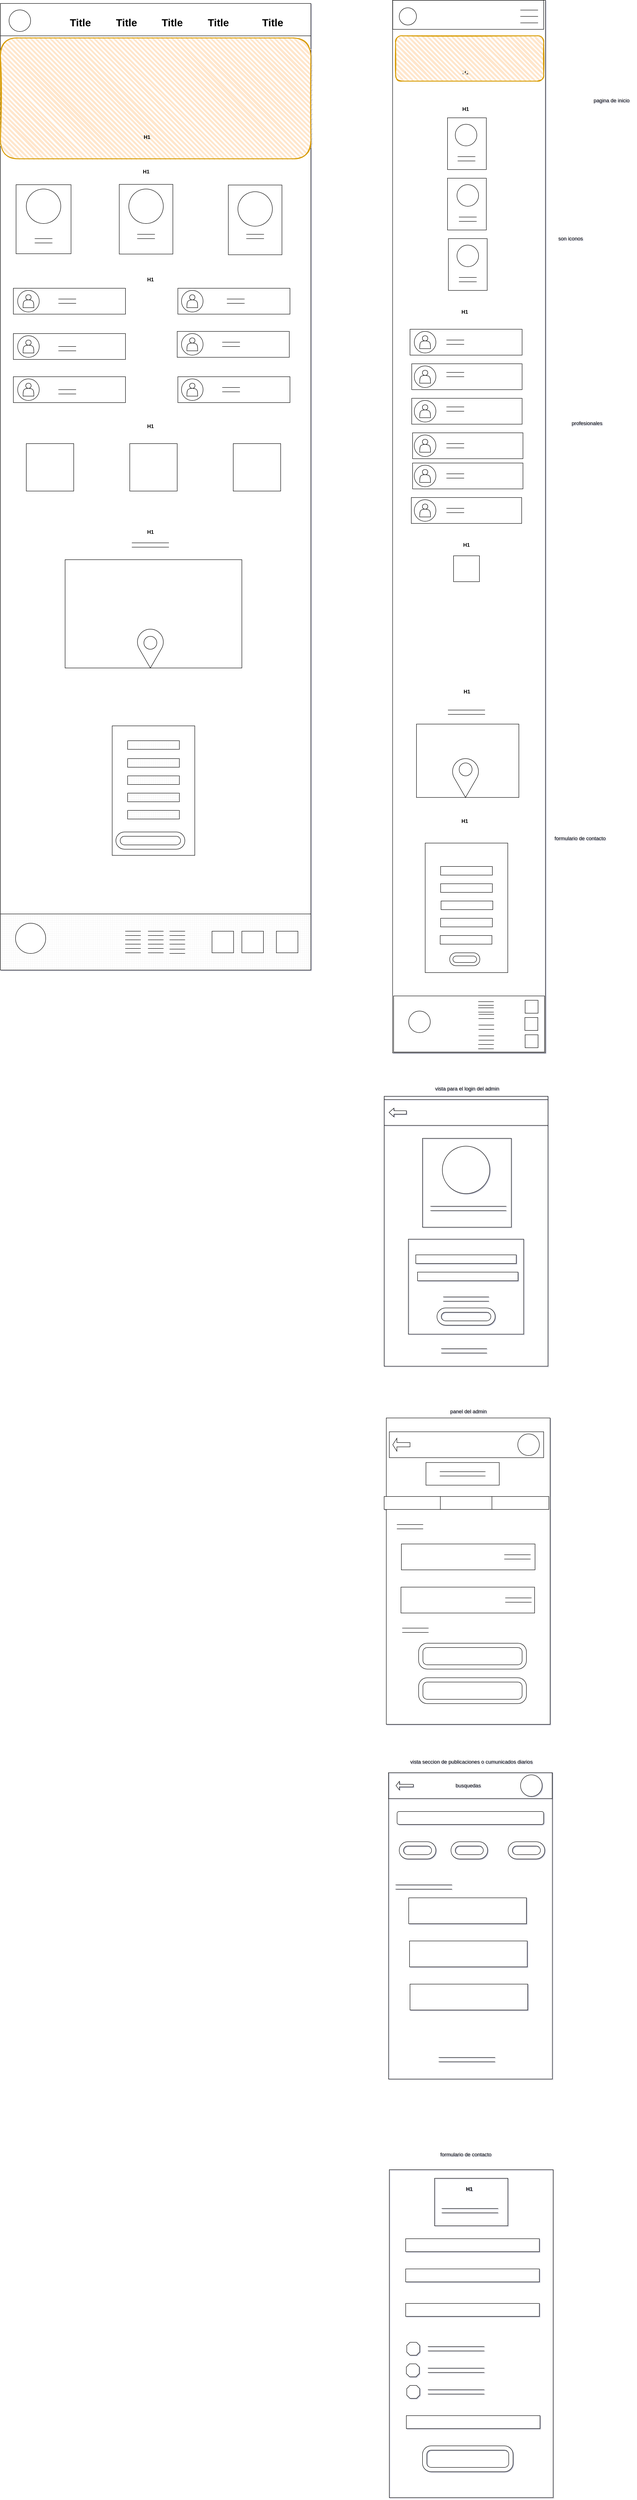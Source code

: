 <mxfile version="27.1.5">
  <diagram name="Página-1" id="wQ1yioGg6K0sT37fEku2">
    <mxGraphModel dx="1938" dy="1676" grid="1" gridSize="10" guides="1" tooltips="1" connect="1" arrows="1" fold="1" page="1" pageScale="1" pageWidth="827" pageHeight="1169" background="#FFFFFF" math="0" shadow="1">
      <root>
        <mxCell id="0" />
        <mxCell id="1" parent="0" />
        <mxCell id="k6RNii8f1NBobVwHWlQs-1" value="" style="rounded=0;whiteSpace=wrap;html=1;rotation=90;" parent="1" vertex="1">
          <mxGeometry x="-802.77" y="914.95" width="2439.29" height="354.46" as="geometry" />
        </mxCell>
        <mxCell id="k6RNii8f1NBobVwHWlQs-2" value="" style="ellipse;whiteSpace=wrap;html=1;aspect=fixed;" parent="1" vertex="1">
          <mxGeometry x="255" y="-110" width="40" height="40" as="geometry" />
        </mxCell>
        <mxCell id="k6RNii8f1NBobVwHWlQs-4" value="" style="shape=partialRectangle;whiteSpace=wrap;html=1;top=0;bottom=0;fillColor=none;rotation=90;" parent="1" vertex="1">
          <mxGeometry x="549.11" y="-117.33" width="14.66" height="40" as="geometry" />
        </mxCell>
        <mxCell id="k6RNii8f1NBobVwHWlQs-6" value="" style="shape=partialRectangle;whiteSpace=wrap;html=1;right=0;top=0;bottom=0;fillColor=none;routingCenterX=-0.5;rotation=90;" parent="1" vertex="1">
          <mxGeometry x="531.5" y="-70" width="50" height="40" as="geometry" />
        </mxCell>
        <mxCell id="k6RNii8f1NBobVwHWlQs-8" value="&lt;b&gt;H1&lt;/b&gt;" style="text;html=1;align=center;verticalAlign=middle;whiteSpace=wrap;rounded=0;" parent="1" vertex="1">
          <mxGeometry x="379" y="25" width="60" height="30" as="geometry" />
        </mxCell>
        <mxCell id="k6RNii8f1NBobVwHWlQs-9" value="&lt;b&gt;H1&lt;/b&gt;" style="text;html=1;align=center;verticalAlign=middle;whiteSpace=wrap;rounded=0;" parent="1" vertex="1">
          <mxGeometry x="379" y="110" width="60" height="30" as="geometry" />
        </mxCell>
        <mxCell id="k6RNii8f1NBobVwHWlQs-10" value="" style="ellipse;whiteSpace=wrap;html=1;aspect=fixed;" parent="1" vertex="1">
          <mxGeometry x="389" y="440" width="50" height="50" as="geometry" />
        </mxCell>
        <mxCell id="k6RNii8f1NBobVwHWlQs-14" value="" style="ellipse;whiteSpace=wrap;html=1;aspect=fixed;" parent="1" vertex="1">
          <mxGeometry x="389" y="300" width="50" height="50" as="geometry" />
        </mxCell>
        <mxCell id="k6RNii8f1NBobVwHWlQs-15" value="" style="ellipse;whiteSpace=wrap;html=1;aspect=fixed;" parent="1" vertex="1">
          <mxGeometry x="385.01" y="160" width="50" height="50" as="geometry" />
        </mxCell>
        <mxCell id="k6RNii8f1NBobVwHWlQs-16" value="&lt;b&gt;H1&lt;/b&gt;" style="text;html=1;align=center;verticalAlign=middle;whiteSpace=wrap;rounded=0;" parent="1" vertex="1">
          <mxGeometry x="377" y="580" width="60" height="30" as="geometry" />
        </mxCell>
        <mxCell id="k6RNii8f1NBobVwHWlQs-18" value="" style="ellipse;whiteSpace=wrap;html=1;aspect=fixed;" parent="1" vertex="1">
          <mxGeometry x="290" y="640" width="50" height="50" as="geometry" />
        </mxCell>
        <mxCell id="k6RNii8f1NBobVwHWlQs-19" value="" style="ellipse;whiteSpace=wrap;html=1;aspect=fixed;" parent="1" vertex="1">
          <mxGeometry x="290" y="720" width="50" height="50" as="geometry" />
        </mxCell>
        <mxCell id="k6RNii8f1NBobVwHWlQs-20" value="" style="ellipse;whiteSpace=wrap;html=1;aspect=fixed;" parent="1" vertex="1">
          <mxGeometry x="290" y="800" width="50" height="50" as="geometry" />
        </mxCell>
        <mxCell id="k6RNii8f1NBobVwHWlQs-21" value="" style="ellipse;whiteSpace=wrap;html=1;aspect=fixed;" parent="1" vertex="1">
          <mxGeometry x="290" y="880" width="50" height="50" as="geometry" />
        </mxCell>
        <mxCell id="k6RNii8f1NBobVwHWlQs-23" value="" style="ellipse;whiteSpace=wrap;html=1;aspect=fixed;" parent="1" vertex="1">
          <mxGeometry x="290" y="950" width="50" height="50" as="geometry" />
        </mxCell>
        <mxCell id="k6RNii8f1NBobVwHWlQs-24" value="" style="ellipse;whiteSpace=wrap;html=1;aspect=fixed;" parent="1" vertex="1">
          <mxGeometry x="290" y="1030" width="50" height="50" as="geometry" />
        </mxCell>
        <mxCell id="k6RNii8f1NBobVwHWlQs-26" value="" style="shape=actor;whiteSpace=wrap;html=1;" parent="1" vertex="1">
          <mxGeometry x="302.5" y="650" width="25" height="30" as="geometry" />
        </mxCell>
        <mxCell id="k6RNii8f1NBobVwHWlQs-27" value="" style="shape=actor;whiteSpace=wrap;html=1;" parent="1" vertex="1">
          <mxGeometry x="302.5" y="810" width="25" height="30" as="geometry" />
        </mxCell>
        <mxCell id="k6RNii8f1NBobVwHWlQs-28" value="" style="shape=actor;whiteSpace=wrap;html=1;" parent="1" vertex="1">
          <mxGeometry x="302.5" y="730" width="25" height="30" as="geometry" />
        </mxCell>
        <mxCell id="k6RNii8f1NBobVwHWlQs-29" value="" style="shape=actor;whiteSpace=wrap;html=1;" parent="1" vertex="1">
          <mxGeometry x="302.5" y="890" width="25" height="30" as="geometry" />
        </mxCell>
        <mxCell id="k6RNii8f1NBobVwHWlQs-30" value="" style="shape=actor;whiteSpace=wrap;html=1;" parent="1" vertex="1">
          <mxGeometry x="302.5" y="960" width="25" height="30" as="geometry" />
        </mxCell>
        <mxCell id="k6RNii8f1NBobVwHWlQs-31" value="" style="shape=actor;whiteSpace=wrap;html=1;" parent="1" vertex="1">
          <mxGeometry x="302.5" y="1040" width="25" height="30" as="geometry" />
        </mxCell>
        <mxCell id="k6RNii8f1NBobVwHWlQs-33" value="" style="shape=partialRectangle;whiteSpace=wrap;html=1;top=0;bottom=0;fillColor=none;rotation=90;" parent="1" vertex="1">
          <mxGeometry x="380" y="645" width="10" height="40" as="geometry" />
        </mxCell>
        <mxCell id="k6RNii8f1NBobVwHWlQs-34" value="" style="shape=partialRectangle;whiteSpace=wrap;html=1;top=0;bottom=0;fillColor=none;rotation=90;" parent="1" vertex="1">
          <mxGeometry x="380" y="720" width="10" height="40" as="geometry" />
        </mxCell>
        <mxCell id="k6RNii8f1NBobVwHWlQs-35" value="" style="shape=partialRectangle;whiteSpace=wrap;html=1;top=0;bottom=0;fillColor=none;rotation=90;" parent="1" vertex="1">
          <mxGeometry x="380" y="800" width="10" height="40" as="geometry" />
        </mxCell>
        <mxCell id="k6RNii8f1NBobVwHWlQs-36" value="" style="shape=partialRectangle;whiteSpace=wrap;html=1;top=0;bottom=0;fillColor=none;rotation=90;" parent="1" vertex="1">
          <mxGeometry x="380" y="885" width="10" height="40" as="geometry" />
        </mxCell>
        <mxCell id="k6RNii8f1NBobVwHWlQs-37" value="" style="shape=partialRectangle;whiteSpace=wrap;html=1;top=0;bottom=0;fillColor=none;rotation=90;" parent="1" vertex="1">
          <mxGeometry x="380" y="955" width="10" height="40" as="geometry" />
        </mxCell>
        <mxCell id="k6RNii8f1NBobVwHWlQs-40" value="" style="verticalLabelPosition=bottom;verticalAlign=top;html=1;shape=mxgraph.basic.rect;fillColor2=none;strokeWidth=1;size=20;indent=5;fillColor=none;" parent="1" vertex="1">
          <mxGeometry x="280" y="635" width="260" height="60" as="geometry" />
        </mxCell>
        <mxCell id="k6RNii8f1NBobVwHWlQs-41" value="" style="verticalLabelPosition=bottom;verticalAlign=top;html=1;shape=mxgraph.basic.rect;fillColor2=none;strokeWidth=1;size=20;indent=5;fillColor=none;" parent="1" vertex="1">
          <mxGeometry x="284" y="715" width="256" height="60" as="geometry" />
        </mxCell>
        <mxCell id="k6RNii8f1NBobVwHWlQs-42" value="" style="verticalLabelPosition=bottom;verticalAlign=top;html=1;shape=mxgraph.basic.rect;fillColor2=none;strokeWidth=1;size=20;indent=5;fillColor=none;" parent="1" vertex="1">
          <mxGeometry x="284" y="795" width="256" height="60" as="geometry" />
        </mxCell>
        <mxCell id="k6RNii8f1NBobVwHWlQs-43" value="" style="verticalLabelPosition=bottom;verticalAlign=top;html=1;shape=mxgraph.basic.rect;fillColor2=none;strokeWidth=1;size=20;indent=5;fillColor=none;" parent="1" vertex="1">
          <mxGeometry x="286" y="875" width="256" height="60" as="geometry" />
        </mxCell>
        <mxCell id="k6RNii8f1NBobVwHWlQs-44" value="" style="verticalLabelPosition=bottom;verticalAlign=top;html=1;shape=mxgraph.basic.rect;fillColor2=none;strokeWidth=1;size=20;indent=5;fillColor=none;" parent="1" vertex="1">
          <mxGeometry x="286" y="945" width="256" height="60" as="geometry" />
        </mxCell>
        <mxCell id="k6RNii8f1NBobVwHWlQs-45" value="" style="verticalLabelPosition=bottom;verticalAlign=top;html=1;shape=mxgraph.basic.rect;fillColor2=none;strokeWidth=1;size=20;indent=5;fillColor=none;" parent="1" vertex="1">
          <mxGeometry x="283" y="1025" width="256" height="60" as="geometry" />
        </mxCell>
        <mxCell id="k6RNii8f1NBobVwHWlQs-48" value="" style="shape=partialRectangle;whiteSpace=wrap;html=1;top=0;bottom=0;fillColor=none;rotation=90;" parent="1" vertex="1">
          <mxGeometry x="380" y="1035" width="10" height="40" as="geometry" />
        </mxCell>
        <mxCell id="k6RNii8f1NBobVwHWlQs-51" value="" style="rounded=0;whiteSpace=wrap;html=1;" parent="1" vertex="1">
          <mxGeometry x="381" y="1160" width="60" height="60" as="geometry" />
        </mxCell>
        <mxCell id="k6RNii8f1NBobVwHWlQs-52" value="&lt;b&gt;H1&lt;/b&gt;" style="text;html=1;align=center;verticalAlign=middle;whiteSpace=wrap;rounded=0;" parent="1" vertex="1">
          <mxGeometry x="381" y="1120" width="60" height="30" as="geometry" />
        </mxCell>
        <mxCell id="k6RNii8f1NBobVwHWlQs-53" value="&lt;b&gt;H1&lt;/b&gt;" style="text;html=1;align=center;verticalAlign=middle;whiteSpace=wrap;rounded=0;" parent="1" vertex="1">
          <mxGeometry x="382" y="1460" width="60" height="30" as="geometry" />
        </mxCell>
        <mxCell id="k6RNii8f1NBobVwHWlQs-54" value="" style="rounded=0;whiteSpace=wrap;html=1;" parent="1" vertex="1">
          <mxGeometry x="295" y="1550" width="237.5" height="170" as="geometry" />
        </mxCell>
        <mxCell id="k6RNii8f1NBobVwHWlQs-55" value="" style="shape=partialRectangle;whiteSpace=wrap;html=1;top=0;bottom=0;fillColor=none;rotation=90;" parent="1" vertex="1">
          <mxGeometry x="406" y="1480" width="10" height="85" as="geometry" />
        </mxCell>
        <mxCell id="k6RNii8f1NBobVwHWlQs-56" value="" style="verticalLabelPosition=bottom;verticalAlign=top;html=1;shape=mxgraph.basic.drop;rotation=-180;" parent="1" vertex="1">
          <mxGeometry x="378.75" y="1630" width="60" height="90" as="geometry" />
        </mxCell>
        <mxCell id="k6RNii8f1NBobVwHWlQs-58" value="" style="ellipse;whiteSpace=wrap;html=1;aspect=fixed;fillColor=none;" parent="1" vertex="1">
          <mxGeometry x="394" y="1640" width="30" height="30" as="geometry" />
        </mxCell>
        <mxCell id="k6RNii8f1NBobVwHWlQs-59" value="" style="shape=partialRectangle;whiteSpace=wrap;html=1;top=0;bottom=0;fillColor=none;rotation=90;" parent="1" vertex="1">
          <mxGeometry x="406" y="220" width="10" height="40" as="geometry" />
        </mxCell>
        <mxCell id="k6RNii8f1NBobVwHWlQs-60" value="" style="shape=partialRectangle;whiteSpace=wrap;html=1;top=0;bottom=0;fillColor=none;rotation=90;" parent="1" vertex="1">
          <mxGeometry x="409" y="360" width="10" height="40" as="geometry" />
        </mxCell>
        <mxCell id="k6RNii8f1NBobVwHWlQs-61" value="" style="shape=partialRectangle;whiteSpace=wrap;html=1;top=0;bottom=0;fillColor=none;rotation=90;" parent="1" vertex="1">
          <mxGeometry x="409" y="500" width="10" height="40" as="geometry" />
        </mxCell>
        <mxCell id="k6RNii8f1NBobVwHWlQs-63" value="" style="verticalLabelPosition=bottom;verticalAlign=top;html=1;shape=mxgraph.basic.rect;fillColor2=none;strokeWidth=1;size=20;indent=5;fillColor=none;rotation=90;" parent="1" vertex="1">
          <mxGeometry x="352" y="160" width="120" height="90" as="geometry" />
        </mxCell>
        <mxCell id="k6RNii8f1NBobVwHWlQs-64" value="" style="verticalLabelPosition=bottom;verticalAlign=top;html=1;shape=mxgraph.basic.rect;fillColor2=none;strokeWidth=1;size=20;indent=5;fillColor=none;rotation=90;" parent="1" vertex="1">
          <mxGeometry x="352" y="300" width="120" height="90" as="geometry" />
        </mxCell>
        <mxCell id="k6RNii8f1NBobVwHWlQs-65" value="" style="verticalLabelPosition=bottom;verticalAlign=top;html=1;shape=mxgraph.basic.rect;fillColor2=none;strokeWidth=1;size=20;indent=5;fillColor=none;rotation=90;" parent="1" vertex="1">
          <mxGeometry x="354" y="440" width="120" height="90" as="geometry" />
        </mxCell>
        <mxCell id="k6RNii8f1NBobVwHWlQs-67" value="" style="verticalLabelPosition=bottom;verticalAlign=top;html=1;shape=mxgraph.basic.rect;fillColor2=none;strokeWidth=1;size=20;indent=5;rotation=90;" parent="1" vertex="1">
          <mxGeometry x="260.92" y="1880" width="300.16" height="191.56" as="geometry" />
        </mxCell>
        <mxCell id="k6RNii8f1NBobVwHWlQs-68" value="&lt;b&gt;H1&lt;/b&gt;" style="text;html=1;align=center;verticalAlign=middle;whiteSpace=wrap;rounded=0;" parent="1" vertex="1">
          <mxGeometry x="377" y="1760" width="60" height="30" as="geometry" />
        </mxCell>
        <mxCell id="k6RNii8f1NBobVwHWlQs-69" value="" style="verticalLabelPosition=bottom;verticalAlign=top;html=1;shape=mxgraph.basic.rect;fillColor2=none;strokeWidth=1;size=20;indent=5;fillColor=none;" parent="1" vertex="1">
          <mxGeometry x="351" y="1880" width="120" height="20" as="geometry" />
        </mxCell>
        <mxCell id="k6RNii8f1NBobVwHWlQs-70" value="" style="verticalLabelPosition=bottom;verticalAlign=top;html=1;shape=mxgraph.basic.rect;fillColor2=none;strokeWidth=1;size=20;indent=5;fillColor=none;" parent="1" vertex="1">
          <mxGeometry x="351" y="1920" width="120" height="20" as="geometry" />
        </mxCell>
        <mxCell id="k6RNii8f1NBobVwHWlQs-71" value="" style="verticalLabelPosition=bottom;verticalAlign=top;html=1;shape=mxgraph.basic.rect;fillColor2=none;strokeWidth=1;size=20;indent=5;fillColor=none;" parent="1" vertex="1">
          <mxGeometry x="352" y="1960" width="120" height="20" as="geometry" />
        </mxCell>
        <mxCell id="k6RNii8f1NBobVwHWlQs-72" value="" style="verticalLabelPosition=bottom;verticalAlign=top;html=1;shape=mxgraph.basic.rect;fillColor2=none;strokeWidth=1;size=20;indent=5;fillColor=none;" parent="1" vertex="1">
          <mxGeometry x="351" y="2000" width="120" height="20" as="geometry" />
        </mxCell>
        <mxCell id="k6RNii8f1NBobVwHWlQs-73" value="" style="verticalLabelPosition=bottom;verticalAlign=top;html=1;shape=mxgraph.basic.rect;fillColor2=none;strokeWidth=1;size=20;indent=5;fillColor=none;" parent="1" vertex="1">
          <mxGeometry x="350" y="2040" width="120" height="20" as="geometry" />
        </mxCell>
        <mxCell id="k6RNii8f1NBobVwHWlQs-75" value="" style="verticalLabelPosition=bottom;verticalAlign=top;html=1;shape=mxgraph.basic.rounded_frame;dx=10;whiteSpace=wrap;" parent="1" vertex="1">
          <mxGeometry x="372" y="2080" width="70" height="30" as="geometry" />
        </mxCell>
        <mxCell id="k6RNii8f1NBobVwHWlQs-76" value="" style="verticalLabelPosition=bottom;verticalAlign=top;html=1;shape=mxgraph.basic.rect;fillColor2=none;strokeWidth=1;size=20;indent=5;fillColor=none;" parent="1" vertex="1">
          <mxGeometry x="242" y="2180" width="350" height="130" as="geometry" />
        </mxCell>
        <mxCell id="k6RNii8f1NBobVwHWlQs-77" value="" style="shape=partialRectangle;whiteSpace=wrap;html=1;top=0;bottom=0;fillColor=none;rotation=90;" parent="1" vertex="1">
          <mxGeometry x="452" y="2180" width="8.5" height="35" as="geometry" />
        </mxCell>
        <mxCell id="k6RNii8f1NBobVwHWlQs-78" value="" style="shape=partialRectangle;whiteSpace=wrap;html=1;top=0;bottom=0;fillColor=none;rotation=0;direction=south;" parent="1" vertex="1">
          <mxGeometry x="438.75" y="2207.5" width="35" height="10" as="geometry" />
        </mxCell>
        <mxCell id="k6RNii8f1NBobVwHWlQs-80" value="" style="shape=partialRectangle;whiteSpace=wrap;html=1;top=0;bottom=0;fillColor=none;rotation=90;" parent="1" vertex="1">
          <mxGeometry x="452" y="2210" width="10" height="35" as="geometry" />
        </mxCell>
        <mxCell id="k6RNii8f1NBobVwHWlQs-82" value="" style="shape=partialRectangle;whiteSpace=wrap;html=1;top=0;bottom=0;fillColor=none;rotation=90;" parent="1" vertex="1">
          <mxGeometry x="452" y="2235" width="10" height="35" as="geometry" />
        </mxCell>
        <mxCell id="k6RNii8f1NBobVwHWlQs-84" value="" style="whiteSpace=wrap;html=1;aspect=fixed;fillColor=none;" parent="1" vertex="1">
          <mxGeometry x="547" y="2190" width="30" height="30" as="geometry" />
        </mxCell>
        <mxCell id="k6RNii8f1NBobVwHWlQs-87" value="" style="shape=partialRectangle;whiteSpace=wrap;html=1;top=0;bottom=0;fillColor=none;rotation=90;" parent="1" vertex="1">
          <mxGeometry x="451.25" y="2280" width="10" height="35" as="geometry" />
        </mxCell>
        <mxCell id="k6RNii8f1NBobVwHWlQs-88" value="" style="shape=partialRectangle;whiteSpace=wrap;html=1;top=0;bottom=0;fillColor=none;rotation=90;" parent="1" vertex="1">
          <mxGeometry x="452" y="2260" width="10" height="35" as="geometry" />
        </mxCell>
        <mxCell id="k6RNii8f1NBobVwHWlQs-89" value="" style="whiteSpace=wrap;html=1;aspect=fixed;fillColor=none;" parent="1" vertex="1">
          <mxGeometry x="546.44" y="2230" width="30" height="30" as="geometry" />
        </mxCell>
        <mxCell id="k6RNii8f1NBobVwHWlQs-90" value="" style="whiteSpace=wrap;html=1;aspect=fixed;fillColor=none;" parent="1" vertex="1">
          <mxGeometry x="547" y="2270" width="30" height="30" as="geometry" />
        </mxCell>
        <mxCell id="k6RNii8f1NBobVwHWlQs-91" value="" style="ellipse;whiteSpace=wrap;html=1;aspect=fixed;" parent="1" vertex="1">
          <mxGeometry x="277" y="2215" width="50" height="50" as="geometry" />
        </mxCell>
        <mxCell id="k6RNii8f1NBobVwHWlQs-92" value="pagina de inicio" style="text;html=1;align=center;verticalAlign=middle;resizable=0;points=[];autosize=1;strokeColor=none;fillColor=none;" parent="1" vertex="1">
          <mxGeometry x="692" y="90" width="110" height="30" as="geometry" />
        </mxCell>
        <mxCell id="k6RNii8f1NBobVwHWlQs-93" value="" style="rounded=0;whiteSpace=wrap;html=1;rotation=90;fillColor=none;" parent="1" vertex="1">
          <mxGeometry x="97.2" y="2535.32" width="625.62" height="380" as="geometry" />
        </mxCell>
        <mxCell id="k6RNii8f1NBobVwHWlQs-94" value="" style="ellipse;whiteSpace=wrap;html=1;aspect=fixed;" parent="1" vertex="1">
          <mxGeometry x="355" y="2528.13" width="110" height="110" as="geometry" />
        </mxCell>
        <mxCell id="k6RNii8f1NBobVwHWlQs-95" value="" style="shape=partialRectangle;whiteSpace=wrap;html=1;top=0;bottom=0;fillColor=none;rotation=90;" parent="1" vertex="1">
          <mxGeometry x="410.39" y="2585" width="10" height="175" as="geometry" />
        </mxCell>
        <mxCell id="k6RNii8f1NBobVwHWlQs-96" value="" style="rounded=0;whiteSpace=wrap;html=1;fillColor=none;rotation=90;" parent="1" vertex="1">
          <mxGeometry x="299.88" y="2720" width="220.12" height="267.5" as="geometry" />
        </mxCell>
        <mxCell id="k6RNii8f1NBobVwHWlQs-97" value="" style="rounded=0;whiteSpace=wrap;html=1;" parent="1" vertex="1">
          <mxGeometry x="293.44" y="2780" width="233" height="20" as="geometry" />
        </mxCell>
        <mxCell id="k6RNii8f1NBobVwHWlQs-98" value="" style="rounded=0;whiteSpace=wrap;html=1;" parent="1" vertex="1">
          <mxGeometry x="297.5" y="2820" width="233" height="20" as="geometry" />
        </mxCell>
        <mxCell id="k6RNii8f1NBobVwHWlQs-100" value="" style="whiteSpace=wrap;html=1;aspect=fixed;fillColor=none;" parent="1" vertex="1">
          <mxGeometry x="309" y="2510" width="206" height="206" as="geometry" />
        </mxCell>
        <mxCell id="k6RNii8f1NBobVwHWlQs-101" value="" style="shape=singleArrow;direction=west;whiteSpace=wrap;html=1;arrowWidth=0.4;arrowSize=0.28;" parent="1" vertex="1">
          <mxGeometry x="231.5" y="2440" width="40" height="20" as="geometry" />
        </mxCell>
        <mxCell id="k6RNii8f1NBobVwHWlQs-102" value="" style="verticalLabelPosition=bottom;verticalAlign=top;html=1;shape=mxgraph.basic.rounded_frame;dx=10;whiteSpace=wrap;" parent="1" vertex="1">
          <mxGeometry x="342.5" y="2903" width="135" height="40" as="geometry" />
        </mxCell>
        <mxCell id="k6RNii8f1NBobVwHWlQs-103" value="" style="shape=partialRectangle;whiteSpace=wrap;html=1;top=0;bottom=0;fillColor=none;rotation=90;" parent="1" vertex="1">
          <mxGeometry x="405" y="2830" width="10" height="105" as="geometry" />
        </mxCell>
        <mxCell id="k6RNii8f1NBobVwHWlQs-104" value="vista para el login del admin" style="text;html=1;align=center;verticalAlign=middle;resizable=0;points=[];autosize=1;strokeColor=none;fillColor=none;" parent="1" vertex="1">
          <mxGeometry x="327" y="2380" width="170" height="30" as="geometry" />
        </mxCell>
        <mxCell id="k6RNii8f1NBobVwHWlQs-105" value="" style="verticalLabelPosition=bottom;verticalAlign=top;html=1;shape=mxgraph.basic.rect;fillColor2=none;strokeWidth=1;size=20;indent=5;fillColor=none;" parent="1" vertex="1">
          <mxGeometry x="220" y="2420" width="380" height="60" as="geometry" />
        </mxCell>
        <mxCell id="k6RNii8f1NBobVwHWlQs-106" value="" style="shape=partialRectangle;whiteSpace=wrap;html=1;top=0;bottom=0;fillColor=none;rotation=90;" parent="1" vertex="1">
          <mxGeometry x="400.39" y="2950" width="10" height="105" as="geometry" />
        </mxCell>
        <mxCell id="k6RNii8f1NBobVwHWlQs-107" value="" style="rounded=0;whiteSpace=wrap;html=1;" parent="1" vertex="1">
          <mxGeometry x="225" y="3158" width="380" height="710" as="geometry" />
        </mxCell>
        <mxCell id="k6RNii8f1NBobVwHWlQs-108" value="panel del admin" style="text;html=1;align=center;verticalAlign=middle;resizable=0;points=[];autosize=1;strokeColor=none;fillColor=none;" parent="1" vertex="1">
          <mxGeometry x="360" y="3128" width="110" height="30" as="geometry" />
        </mxCell>
        <mxCell id="k6RNii8f1NBobVwHWlQs-109" value="" style="rounded=0;whiteSpace=wrap;html=1;fillColor=none;" parent="1" vertex="1">
          <mxGeometry x="232" y="3190" width="358" height="60" as="geometry" />
        </mxCell>
        <mxCell id="k6RNii8f1NBobVwHWlQs-110" value="" style="ellipse;whiteSpace=wrap;html=1;aspect=fixed;" parent="1" vertex="1">
          <mxGeometry x="530" y="3195" width="50" height="50" as="geometry" />
        </mxCell>
        <mxCell id="k6RNii8f1NBobVwHWlQs-111" value="" style="shape=singleArrow;direction=west;whiteSpace=wrap;html=1;arrowWidth=0.333;arrowSize=0.24;" parent="1" vertex="1">
          <mxGeometry x="240" y="3205" width="40" height="30" as="geometry" />
        </mxCell>
        <mxCell id="k6RNii8f1NBobVwHWlQs-112" value="" style="shape=partialRectangle;whiteSpace=wrap;html=1;top=0;bottom=0;fillColor=none;rotation=90;" parent="1" vertex="1">
          <mxGeometry x="397" y="3235" width="10" height="105" as="geometry" />
        </mxCell>
        <mxCell id="k6RNii8f1NBobVwHWlQs-113" value="" style="rounded=0;whiteSpace=wrap;html=1;fillColor=none;" parent="1" vertex="1">
          <mxGeometry x="317" y="3261.25" width="170" height="52.5" as="geometry" />
        </mxCell>
        <mxCell id="k6RNii8f1NBobVwHWlQs-116" value="" style="rounded=0;whiteSpace=wrap;html=1;" parent="1" vertex="1">
          <mxGeometry x="220" y="3340" width="142" height="30" as="geometry" />
        </mxCell>
        <mxCell id="k6RNii8f1NBobVwHWlQs-117" value="" style="rounded=0;whiteSpace=wrap;html=1;" parent="1" vertex="1">
          <mxGeometry x="350.39" y="3340" width="130" height="30" as="geometry" />
        </mxCell>
        <mxCell id="k6RNii8f1NBobVwHWlQs-118" value="" style="rounded=0;whiteSpace=wrap;html=1;" parent="1" vertex="1">
          <mxGeometry x="470" y="3340" width="132" height="30" as="geometry" />
        </mxCell>
        <mxCell id="k6RNii8f1NBobVwHWlQs-119" value="" style="shape=partialRectangle;whiteSpace=wrap;html=1;top=0;bottom=0;fillColor=none;rotation=90;" parent="1" vertex="1">
          <mxGeometry x="275" y="3380" width="10" height="60" as="geometry" />
        </mxCell>
        <mxCell id="k6RNii8f1NBobVwHWlQs-120" value="" style="verticalLabelPosition=bottom;verticalAlign=top;html=1;shape=mxgraph.basic.rect;fillColor2=none;strokeWidth=1;size=20;indent=5;fillColor=none;" parent="1" vertex="1">
          <mxGeometry x="260" y="3450" width="310" height="60" as="geometry" />
        </mxCell>
        <mxCell id="k6RNii8f1NBobVwHWlQs-121" value="" style="shape=partialRectangle;whiteSpace=wrap;html=1;top=0;bottom=0;fillColor=none;rotation=90;" parent="1" vertex="1">
          <mxGeometry x="524.14" y="3450" width="10" height="60" as="geometry" />
        </mxCell>
        <mxCell id="k6RNii8f1NBobVwHWlQs-122" value="" style="verticalLabelPosition=bottom;verticalAlign=top;html=1;shape=mxgraph.basic.rect;fillColor2=none;strokeWidth=1;size=20;indent=5;fillColor=none;" parent="1" vertex="1">
          <mxGeometry x="259" y="3550" width="310" height="60" as="geometry" />
        </mxCell>
        <mxCell id="k6RNii8f1NBobVwHWlQs-123" value="" style="shape=partialRectangle;whiteSpace=wrap;html=1;top=0;bottom=0;fillColor=none;rotation=90;" parent="1" vertex="1">
          <mxGeometry x="526.44" y="3550" width="10" height="60" as="geometry" />
        </mxCell>
        <mxCell id="k6RNii8f1NBobVwHWlQs-124" value="" style="shape=partialRectangle;whiteSpace=wrap;html=1;top=0;bottom=0;fillColor=none;rotation=90;" parent="1" vertex="1">
          <mxGeometry x="287.5" y="3620" width="10" height="60" as="geometry" />
        </mxCell>
        <mxCell id="k6RNii8f1NBobVwHWlQs-125" value="" style="verticalLabelPosition=bottom;verticalAlign=top;html=1;shape=mxgraph.basic.rounded_frame;dx=10;whiteSpace=wrap;" parent="1" vertex="1">
          <mxGeometry x="300" y="3760" width="250" height="60" as="geometry" />
        </mxCell>
        <mxCell id="k6RNii8f1NBobVwHWlQs-127" value="" style="verticalLabelPosition=bottom;verticalAlign=top;html=1;shape=mxgraph.basic.rounded_frame;dx=10;whiteSpace=wrap;" parent="1" vertex="1">
          <mxGeometry x="300" y="3680" width="250" height="60" as="geometry" />
        </mxCell>
        <mxCell id="k6RNii8f1NBobVwHWlQs-128" value="" style="rounded=0;whiteSpace=wrap;html=1;fillColor=none;" parent="1" vertex="1">
          <mxGeometry x="230.2" y="3980" width="380" height="710" as="geometry" />
        </mxCell>
        <mxCell id="k6RNii8f1NBobVwHWlQs-130" value="formulario de contacto" style="text;html=1;align=center;verticalAlign=middle;resizable=0;points=[];autosize=1;strokeColor=none;fillColor=none;" parent="1" vertex="1">
          <mxGeometry x="604" y="1800" width="140" height="30" as="geometry" />
        </mxCell>
        <mxCell id="k6RNii8f1NBobVwHWlQs-132" value="" style="rounded=0;whiteSpace=wrap;html=1;fillColor=none;" parent="1" vertex="1">
          <mxGeometry x="230.2" y="3980" width="379.61" height="60" as="geometry" />
        </mxCell>
        <mxCell id="k6RNii8f1NBobVwHWlQs-133" value="" style="ellipse;whiteSpace=wrap;html=1;aspect=fixed;" parent="1" vertex="1">
          <mxGeometry x="536.44" y="3985" width="50" height="50" as="geometry" />
        </mxCell>
        <mxCell id="k6RNii8f1NBobVwHWlQs-134" value="busquedas" style="text;html=1;align=center;verticalAlign=middle;whiteSpace=wrap;rounded=0;" parent="1" vertex="1">
          <mxGeometry x="385.39" y="3995" width="60" height="30" as="geometry" />
        </mxCell>
        <mxCell id="k6RNii8f1NBobVwHWlQs-135" value="" style="shape=singleArrow;direction=west;whiteSpace=wrap;html=1;" parent="1" vertex="1">
          <mxGeometry x="247.5" y="4000" width="40" height="20" as="geometry" />
        </mxCell>
        <mxCell id="k6RNii8f1NBobVwHWlQs-136" value="" style="rounded=1;whiteSpace=wrap;html=1;" parent="1" vertex="1">
          <mxGeometry x="250" y="4070" width="340" height="30" as="geometry" />
        </mxCell>
        <mxCell id="k6RNii8f1NBobVwHWlQs-139" value="" style="verticalLabelPosition=bottom;verticalAlign=top;html=1;shape=mxgraph.basic.rounded_frame;dx=10;whiteSpace=wrap;" parent="1" vertex="1">
          <mxGeometry x="255" y="4140" width="85" height="40" as="geometry" />
        </mxCell>
        <mxCell id="k6RNii8f1NBobVwHWlQs-140" value="" style="verticalLabelPosition=bottom;verticalAlign=top;html=1;shape=mxgraph.basic.rounded_frame;dx=10;whiteSpace=wrap;" parent="1" vertex="1">
          <mxGeometry x="507.5" y="4140" width="85" height="40" as="geometry" />
        </mxCell>
        <mxCell id="k6RNii8f1NBobVwHWlQs-141" value="" style="verticalLabelPosition=bottom;verticalAlign=top;html=1;shape=mxgraph.basic.rounded_frame;dx=10;whiteSpace=wrap;" parent="1" vertex="1">
          <mxGeometry x="375" y="4140" width="85" height="40" as="geometry" />
        </mxCell>
        <mxCell id="k6RNii8f1NBobVwHWlQs-142" value="" style="shape=partialRectangle;whiteSpace=wrap;html=1;top=0;bottom=0;fillColor=none;rotation=90;" parent="1" vertex="1">
          <mxGeometry x="307" y="4180" width="10" height="130" as="geometry" />
        </mxCell>
        <mxCell id="k6RNii8f1NBobVwHWlQs-143" value="" style="verticalLabelPosition=bottom;verticalAlign=top;html=1;shape=mxgraph.basic.rect;fillColor2=none;strokeWidth=1;size=20;indent=5;" parent="1" vertex="1">
          <mxGeometry x="277" y="4270" width="273" height="60" as="geometry" />
        </mxCell>
        <mxCell id="k6RNii8f1NBobVwHWlQs-144" value="" style="verticalLabelPosition=bottom;verticalAlign=top;html=1;shape=mxgraph.basic.rect;fillColor2=none;strokeWidth=1;size=20;indent=5;" parent="1" vertex="1">
          <mxGeometry x="278.89" y="4370" width="273" height="60" as="geometry" />
        </mxCell>
        <mxCell id="k6RNii8f1NBobVwHWlQs-145" value="" style="verticalLabelPosition=bottom;verticalAlign=top;html=1;shape=mxgraph.basic.rect;fillColor2=none;strokeWidth=1;size=20;indent=5;" parent="1" vertex="1">
          <mxGeometry x="280" y="4470" width="273" height="60" as="geometry" />
        </mxCell>
        <mxCell id="k6RNii8f1NBobVwHWlQs-146" value="" style="shape=partialRectangle;whiteSpace=wrap;html=1;top=0;bottom=0;fillColor=none;rotation=90;" parent="1" vertex="1">
          <mxGeometry x="407" y="4580" width="10" height="130" as="geometry" />
        </mxCell>
        <mxCell id="k6RNii8f1NBobVwHWlQs-147" value="vista seccion de publicaciones o cumunicados diarios" style="text;html=1;align=center;verticalAlign=middle;resizable=0;points=[];autosize=1;strokeColor=none;fillColor=none;" parent="1" vertex="1">
          <mxGeometry x="267" y="3940" width="310" height="30" as="geometry" />
        </mxCell>
        <mxCell id="k6RNii8f1NBobVwHWlQs-148" value="" style="rounded=0;whiteSpace=wrap;html=1;fillColor=none;" parent="1" vertex="1">
          <mxGeometry x="232" y="4900" width="380" height="760" as="geometry" />
        </mxCell>
        <mxCell id="k6RNii8f1NBobVwHWlQs-149" value="formulario de contacto" style="text;html=1;align=center;verticalAlign=middle;resizable=0;points=[];autosize=1;strokeColor=none;fillColor=none;" parent="1" vertex="1">
          <mxGeometry x="339" y="4850" width="140" height="30" as="geometry" />
        </mxCell>
        <mxCell id="k6RNii8f1NBobVwHWlQs-150" value="&lt;b&gt;H1&lt;/b&gt;" style="text;html=1;align=center;verticalAlign=middle;resizable=0;points=[];autosize=1;strokeColor=none;fillColor=none;" parent="1" vertex="1">
          <mxGeometry x="397" y="4930" width="40" height="30" as="geometry" />
        </mxCell>
        <mxCell id="k6RNii8f1NBobVwHWlQs-151" value="" style="shape=partialRectangle;whiteSpace=wrap;html=1;top=0;bottom=0;fillColor=none;rotation=90;" parent="1" vertex="1">
          <mxGeometry x="414" y="4930" width="10" height="130" as="geometry" />
        </mxCell>
        <mxCell id="k6RNii8f1NBobVwHWlQs-152" value="" style="verticalLabelPosition=bottom;verticalAlign=top;html=1;shape=mxgraph.basic.rect;fillColor2=none;strokeWidth=1;size=20;indent=5;fillColor=none;" parent="1" vertex="1">
          <mxGeometry x="337" y="4920" width="170" height="110" as="geometry" />
        </mxCell>
        <mxCell id="k6RNii8f1NBobVwHWlQs-153" value="" style="verticalLabelPosition=bottom;verticalAlign=top;html=1;shape=mxgraph.basic.rect;fillColor2=none;strokeWidth=1;size=20;indent=5;" parent="1" vertex="1">
          <mxGeometry x="270" y="5060" width="310" height="30" as="geometry" />
        </mxCell>
        <mxCell id="k6RNii8f1NBobVwHWlQs-154" value="" style="verticalLabelPosition=bottom;verticalAlign=top;html=1;shape=mxgraph.basic.rect;fillColor2=none;strokeWidth=1;size=20;indent=5;" parent="1" vertex="1">
          <mxGeometry x="270" y="5130" width="310" height="30" as="geometry" />
        </mxCell>
        <mxCell id="k6RNii8f1NBobVwHWlQs-155" value="" style="verticalLabelPosition=bottom;verticalAlign=top;html=1;shape=mxgraph.basic.rect;fillColor2=none;strokeWidth=1;size=20;indent=5;" parent="1" vertex="1">
          <mxGeometry x="270" y="5210" width="310" height="30" as="geometry" />
        </mxCell>
        <mxCell id="k6RNii8f1NBobVwHWlQs-156" value="" style="verticalLabelPosition=bottom;verticalAlign=top;html=1;shape=mxgraph.basic.polygon;polyCoords=[[0.25,0],[0.75,0],[1,0.25],[1,0.75],[0.75,1],[0.25,1],[0,0.75],[0,0.25]];polyline=0;" parent="1" vertex="1">
          <mxGeometry x="272.5" y="5300" width="30" height="30" as="geometry" />
        </mxCell>
        <mxCell id="k6RNii8f1NBobVwHWlQs-157" value="" style="verticalLabelPosition=bottom;verticalAlign=top;html=1;shape=mxgraph.basic.polygon;polyCoords=[[0.25,0],[0.75,0],[1,0.25],[1,0.75],[0.75,1],[0.25,1],[0,0.75],[0,0.25]];polyline=0;" parent="1" vertex="1">
          <mxGeometry x="271.5" y="5350" width="30" height="30" as="geometry" />
        </mxCell>
        <mxCell id="k6RNii8f1NBobVwHWlQs-158" value="" style="verticalLabelPosition=bottom;verticalAlign=top;html=1;shape=mxgraph.basic.polygon;polyCoords=[[0.25,0],[0.75,0],[1,0.25],[1,0.75],[0.75,1],[0.25,1],[0,0.75],[0,0.25]];polyline=0;" parent="1" vertex="1">
          <mxGeometry x="272.5" y="5400" width="30" height="30" as="geometry" />
        </mxCell>
        <mxCell id="k6RNii8f1NBobVwHWlQs-159" value="" style="shape=partialRectangle;whiteSpace=wrap;html=1;top=0;bottom=0;fillColor=none;rotation=90;" parent="1" vertex="1">
          <mxGeometry x="382" y="5250" width="10" height="130" as="geometry" />
        </mxCell>
        <mxCell id="k6RNii8f1NBobVwHWlQs-160" value="" style="shape=partialRectangle;whiteSpace=wrap;html=1;top=0;bottom=0;fillColor=none;rotation=90;" parent="1" vertex="1">
          <mxGeometry x="382" y="5300" width="10" height="130" as="geometry" />
        </mxCell>
        <mxCell id="k6RNii8f1NBobVwHWlQs-161" value="" style="shape=partialRectangle;whiteSpace=wrap;html=1;top=0;bottom=0;fillColor=none;rotation=90;" parent="1" vertex="1">
          <mxGeometry x="382" y="5350" width="10" height="130" as="geometry" />
        </mxCell>
        <mxCell id="k6RNii8f1NBobVwHWlQs-163" value="" style="verticalLabelPosition=bottom;verticalAlign=top;html=1;shape=mxgraph.basic.rect;fillColor2=none;strokeWidth=1;size=20;indent=5;" parent="1" vertex="1">
          <mxGeometry x="271.5" y="5470" width="310" height="30" as="geometry" />
        </mxCell>
        <mxCell id="k6RNii8f1NBobVwHWlQs-164" value="" style="verticalLabelPosition=bottom;verticalAlign=top;html=1;shape=mxgraph.basic.rounded_frame;dx=10;whiteSpace=wrap;" parent="1" vertex="1">
          <mxGeometry x="309" y="5540" width="210" height="60" as="geometry" />
        </mxCell>
        <mxCell id="k6RNii8f1NBobVwHWlQs-165" value="son iconos" style="text;html=1;align=center;verticalAlign=middle;resizable=0;points=[];autosize=1;strokeColor=none;fillColor=none;" parent="1" vertex="1">
          <mxGeometry x="612" y="410" width="80" height="30" as="geometry" />
        </mxCell>
        <mxCell id="k6RNii8f1NBobVwHWlQs-166" value="profesionales" style="text;html=1;align=center;verticalAlign=middle;resizable=0;points=[];autosize=1;strokeColor=none;fillColor=none;" parent="1" vertex="1">
          <mxGeometry x="645" y="838" width="90" height="30" as="geometry" />
        </mxCell>
        <mxCell id="bSuhwO-Zzq7l8_qwihSz-2" value="" style="rounded=0;whiteSpace=wrap;html=1;" parent="1" vertex="1">
          <mxGeometry x="-670" y="-120" width="720" height="2230" as="geometry" />
        </mxCell>
        <mxCell id="bSuhwO-Zzq7l8_qwihSz-3" value="" style="ellipse;whiteSpace=wrap;html=1;aspect=fixed;" parent="1" vertex="1">
          <mxGeometry x="-650" y="-105" width="50" height="50" as="geometry" />
        </mxCell>
        <mxCell id="bSuhwO-Zzq7l8_qwihSz-4" value="" style="rounded=0;whiteSpace=wrap;html=1;fillColor=none;" parent="1" vertex="1">
          <mxGeometry x="-670" y="-120" width="720" height="75" as="geometry" />
        </mxCell>
        <mxCell id="bSuhwO-Zzq7l8_qwihSz-5" value="Title" style="text;strokeColor=none;fillColor=none;html=1;fontSize=24;fontStyle=1;verticalAlign=middle;align=center;" parent="1" vertex="1">
          <mxGeometry x="-520" y="-80" width="70" height="10" as="geometry" />
        </mxCell>
        <mxCell id="bSuhwO-Zzq7l8_qwihSz-6" value="Title" style="text;strokeColor=none;fillColor=none;html=1;fontSize=24;fontStyle=1;verticalAlign=middle;align=center;" parent="1" vertex="1">
          <mxGeometry x="-200" y="-80" width="70" height="10" as="geometry" />
        </mxCell>
        <mxCell id="bSuhwO-Zzq7l8_qwihSz-7" value="Title" style="text;strokeColor=none;fillColor=none;html=1;fontSize=24;fontStyle=1;verticalAlign=middle;align=center;" parent="1" vertex="1">
          <mxGeometry x="-307.5" y="-75" width="70" as="geometry" />
        </mxCell>
        <mxCell id="bSuhwO-Zzq7l8_qwihSz-9" value="Title" style="text;strokeColor=none;fillColor=none;html=1;fontSize=24;fontStyle=1;verticalAlign=middle;align=center;" parent="1" vertex="1">
          <mxGeometry x="-74.22" y="-80" width="70" height="10" as="geometry" />
        </mxCell>
        <mxCell id="bSuhwO-Zzq7l8_qwihSz-10" value="" style="rounded=1;whiteSpace=wrap;html=1;strokeWidth=2;fillWeight=4;hachureGap=8;hachureAngle=45;fillColor=#ffe6cc;sketch=1;strokeColor=#d79b00;" parent="1" vertex="1">
          <mxGeometry x="-670" y="-40" width="720" height="280" as="geometry" />
        </mxCell>
        <mxCell id="bSuhwO-Zzq7l8_qwihSz-11" value="" style="rounded=1;whiteSpace=wrap;html=1;strokeWidth=2;fillWeight=4;hachureGap=8;hachureAngle=45;sketch=1;fillColor=#ffe6cc;strokeColor=#d79b00;" parent="1" vertex="1">
          <mxGeometry x="246.5" y="-45" width="343.5" height="105" as="geometry" />
        </mxCell>
        <mxCell id="bSuhwO-Zzq7l8_qwihSz-12" value="&lt;b&gt;H1&lt;/b&gt;" style="text;html=1;align=center;verticalAlign=middle;whiteSpace=wrap;rounded=0;" parent="1" vertex="1">
          <mxGeometry x="-430" y="160" width="200" height="60" as="geometry" />
        </mxCell>
        <mxCell id="bSuhwO-Zzq7l8_qwihSz-13" value="&lt;b&gt;H1&lt;/b&gt;" style="text;html=1;align=center;verticalAlign=middle;whiteSpace=wrap;rounded=0;" parent="1" vertex="1">
          <mxGeometry x="-432.22" y="240" width="200" height="60" as="geometry" />
        </mxCell>
        <mxCell id="bSuhwO-Zzq7l8_qwihSz-15" value="" style="shape=partialRectangle;whiteSpace=wrap;html=1;top=0;bottom=0;fillColor=none;rotation=90;" parent="1" vertex="1">
          <mxGeometry x="-337.22" y="400" width="10" height="40" as="geometry" />
        </mxCell>
        <mxCell id="bSuhwO-Zzq7l8_qwihSz-16" value="" style="ellipse;whiteSpace=wrap;html=1;aspect=fixed;" parent="1" vertex="1">
          <mxGeometry x="-610" y="310" width="80" height="80" as="geometry" />
        </mxCell>
        <mxCell id="bSuhwO-Zzq7l8_qwihSz-17" value="" style="verticalLabelPosition=bottom;verticalAlign=top;html=1;shape=mxgraph.basic.rect;fillColor2=none;strokeWidth=1;size=20;indent=5;fillColor=none;rotation=90;" parent="1" vertex="1">
          <mxGeometry x="-413" y="317.82" width="161.56" height="124.37" as="geometry" />
        </mxCell>
        <mxCell id="bSuhwO-Zzq7l8_qwihSz-18" value="" style="verticalLabelPosition=bottom;verticalAlign=top;html=1;shape=mxgraph.basic.rect;fillColor2=none;strokeWidth=1;size=20;indent=5;fillColor=none;rotation=90;" parent="1" vertex="1">
          <mxGeometry x="-650" y="316.25" width="160" height="127.5" as="geometry" />
        </mxCell>
        <mxCell id="bSuhwO-Zzq7l8_qwihSz-19" value="" style="shape=partialRectangle;whiteSpace=wrap;html=1;top=0;bottom=0;fillColor=none;rotation=90;" parent="1" vertex="1">
          <mxGeometry x="-84.22" y="400" width="10" height="40" as="geometry" />
        </mxCell>
        <mxCell id="bSuhwO-Zzq7l8_qwihSz-20" value="" style="shape=partialRectangle;whiteSpace=wrap;html=1;top=0;bottom=0;fillColor=none;rotation=90;" parent="1" vertex="1">
          <mxGeometry x="-575" y="410" width="10" height="40" as="geometry" />
        </mxCell>
        <mxCell id="bSuhwO-Zzq7l8_qwihSz-21" value="" style="verticalLabelPosition=bottom;verticalAlign=top;html=1;shape=mxgraph.basic.rect;fillColor2=none;strokeWidth=1;size=20;indent=5;fillColor=none;rotation=90;" parent="1" vertex="1">
          <mxGeometry x="-160" y="319.38" width="161.56" height="124.37" as="geometry" />
        </mxCell>
        <mxCell id="bSuhwO-Zzq7l8_qwihSz-22" value="" style="ellipse;whiteSpace=wrap;html=1;aspect=fixed;" parent="1" vertex="1">
          <mxGeometry x="-372.22" y="310" width="80" height="80" as="geometry" />
        </mxCell>
        <mxCell id="bSuhwO-Zzq7l8_qwihSz-23" value="" style="ellipse;whiteSpace=wrap;html=1;aspect=fixed;" parent="1" vertex="1">
          <mxGeometry x="-119.22" y="316.25" width="80" height="80" as="geometry" />
        </mxCell>
        <mxCell id="bSuhwO-Zzq7l8_qwihSz-24" value="&lt;b&gt;H1&lt;/b&gt;" style="text;html=1;align=center;verticalAlign=middle;whiteSpace=wrap;rounded=0;" parent="1" vertex="1">
          <mxGeometry x="-422.22" y="490" width="200" height="60" as="geometry" />
        </mxCell>
        <mxCell id="bSuhwO-Zzq7l8_qwihSz-25" value="" style="verticalLabelPosition=bottom;verticalAlign=top;html=1;shape=mxgraph.basic.rect;fillColor2=none;strokeWidth=1;size=20;indent=5;fillColor=none;" parent="1" vertex="1">
          <mxGeometry x="-258.44" y="745" width="260" height="60" as="geometry" />
        </mxCell>
        <mxCell id="bSuhwO-Zzq7l8_qwihSz-27" value="" style="shape=partialRectangle;whiteSpace=wrap;html=1;top=0;bottom=0;fillColor=none;rotation=90;" parent="1" vertex="1">
          <mxGeometry x="-520" y="660" width="10" height="40" as="geometry" />
        </mxCell>
        <mxCell id="bSuhwO-Zzq7l8_qwihSz-28" value="" style="ellipse;whiteSpace=wrap;html=1;aspect=fixed;" parent="1" vertex="1">
          <mxGeometry x="-250" y="750" width="50" height="50" as="geometry" />
        </mxCell>
        <mxCell id="bSuhwO-Zzq7l8_qwihSz-29" value="" style="verticalLabelPosition=bottom;verticalAlign=top;html=1;shape=mxgraph.basic.rect;fillColor2=none;strokeWidth=1;size=20;indent=5;fillColor=none;" parent="1" vertex="1">
          <mxGeometry x="-260" y="640" width="260" height="60" as="geometry" />
        </mxCell>
        <mxCell id="bSuhwO-Zzq7l8_qwihSz-30" value="" style="verticalLabelPosition=bottom;verticalAlign=top;html=1;shape=mxgraph.basic.rect;fillColor2=none;strokeWidth=1;size=20;indent=5;fillColor=none;" parent="1" vertex="1">
          <mxGeometry x="-640" y="745" width="260" height="60" as="geometry" />
        </mxCell>
        <mxCell id="bSuhwO-Zzq7l8_qwihSz-31" value="" style="verticalLabelPosition=bottom;verticalAlign=top;html=1;shape=mxgraph.basic.rect;fillColor2=none;strokeWidth=1;size=20;indent=5;fillColor=none;" parent="1" vertex="1">
          <mxGeometry x="-640" y="645" width="260" height="60" as="geometry" />
        </mxCell>
        <mxCell id="bSuhwO-Zzq7l8_qwihSz-32" value="" style="verticalLabelPosition=bottom;verticalAlign=top;html=1;shape=mxgraph.basic.rect;fillColor2=none;strokeWidth=1;size=20;indent=5;fillColor=none;" parent="1" vertex="1">
          <mxGeometry x="-258.44" y="540" width="260" height="60" as="geometry" />
        </mxCell>
        <mxCell id="bSuhwO-Zzq7l8_qwihSz-33" value="" style="verticalLabelPosition=bottom;verticalAlign=top;html=1;shape=mxgraph.basic.rect;fillColor2=none;strokeWidth=1;size=20;indent=5;fillColor=none;" parent="1" vertex="1">
          <mxGeometry x="-640" y="540" width="260" height="60" as="geometry" />
        </mxCell>
        <mxCell id="bSuhwO-Zzq7l8_qwihSz-36" value="" style="ellipse;whiteSpace=wrap;html=1;aspect=fixed;" parent="1" vertex="1">
          <mxGeometry x="-250" y="645" width="50" height="50" as="geometry" />
        </mxCell>
        <mxCell id="bSuhwO-Zzq7l8_qwihSz-37" value="" style="ellipse;whiteSpace=wrap;html=1;aspect=fixed;" parent="1" vertex="1">
          <mxGeometry x="-630" y="750" width="50" height="50" as="geometry" />
        </mxCell>
        <mxCell id="bSuhwO-Zzq7l8_qwihSz-38" value="" style="ellipse;whiteSpace=wrap;html=1;aspect=fixed;" parent="1" vertex="1">
          <mxGeometry x="-250" y="545" width="50" height="50" as="geometry" />
        </mxCell>
        <mxCell id="bSuhwO-Zzq7l8_qwihSz-39" value="" style="ellipse;whiteSpace=wrap;html=1;aspect=fixed;" parent="1" vertex="1">
          <mxGeometry x="-630" y="650" width="50" height="50" as="geometry" />
        </mxCell>
        <mxCell id="bSuhwO-Zzq7l8_qwihSz-40" value="" style="ellipse;whiteSpace=wrap;html=1;aspect=fixed;" parent="1" vertex="1">
          <mxGeometry x="-630" y="545" width="50" height="50" as="geometry" />
        </mxCell>
        <mxCell id="bSuhwO-Zzq7l8_qwihSz-41" value="" style="shape=actor;whiteSpace=wrap;html=1;" parent="1" vertex="1">
          <mxGeometry x="-237.5" y="760" width="25" height="30" as="geometry" />
        </mxCell>
        <mxCell id="bSuhwO-Zzq7l8_qwihSz-42" value="" style="shape=actor;whiteSpace=wrap;html=1;" parent="1" vertex="1">
          <mxGeometry x="-237.5" y="655" width="25" height="30" as="geometry" />
        </mxCell>
        <mxCell id="bSuhwO-Zzq7l8_qwihSz-43" value="" style="shape=actor;whiteSpace=wrap;html=1;" parent="1" vertex="1">
          <mxGeometry x="-617.5" y="555" width="25" height="30" as="geometry" />
        </mxCell>
        <mxCell id="bSuhwO-Zzq7l8_qwihSz-44" value="" style="shape=actor;whiteSpace=wrap;html=1;" parent="1" vertex="1">
          <mxGeometry x="-237.5" y="555" width="25" height="30" as="geometry" />
        </mxCell>
        <mxCell id="bSuhwO-Zzq7l8_qwihSz-45" value="" style="shape=actor;whiteSpace=wrap;html=1;" parent="1" vertex="1">
          <mxGeometry x="-617.5" y="660" width="25" height="30" as="geometry" />
        </mxCell>
        <mxCell id="bSuhwO-Zzq7l8_qwihSz-46" value="" style="shape=actor;whiteSpace=wrap;html=1;" parent="1" vertex="1">
          <mxGeometry x="-617.5" y="760" width="25" height="30" as="geometry" />
        </mxCell>
        <mxCell id="bSuhwO-Zzq7l8_qwihSz-49" value="" style="shape=partialRectangle;whiteSpace=wrap;html=1;top=0;bottom=0;fillColor=none;rotation=90;" parent="1" vertex="1">
          <mxGeometry x="-520" y="760" width="10" height="40" as="geometry" />
        </mxCell>
        <mxCell id="bSuhwO-Zzq7l8_qwihSz-50" value="" style="shape=partialRectangle;whiteSpace=wrap;html=1;top=0;bottom=0;fillColor=none;rotation=90;" parent="1" vertex="1">
          <mxGeometry x="-129.22" y="550" width="10" height="40" as="geometry" />
        </mxCell>
        <mxCell id="bSuhwO-Zzq7l8_qwihSz-51" value="" style="shape=partialRectangle;whiteSpace=wrap;html=1;top=0;bottom=0;fillColor=none;rotation=90;" parent="1" vertex="1">
          <mxGeometry x="-140.0" y="650" width="10" height="40" as="geometry" />
        </mxCell>
        <mxCell id="bSuhwO-Zzq7l8_qwihSz-52" value="" style="shape=partialRectangle;whiteSpace=wrap;html=1;top=0;bottom=0;fillColor=none;rotation=90;" parent="1" vertex="1">
          <mxGeometry x="-140.0" y="755" width="10" height="40" as="geometry" />
        </mxCell>
        <mxCell id="bSuhwO-Zzq7l8_qwihSz-53" value="" style="shape=partialRectangle;whiteSpace=wrap;html=1;top=0;bottom=0;fillColor=none;rotation=90;" parent="1" vertex="1">
          <mxGeometry x="-520" y="550" width="10" height="40" as="geometry" />
        </mxCell>
        <mxCell id="bSuhwO-Zzq7l8_qwihSz-54" value="Title" style="text;strokeColor=none;fillColor=none;html=1;fontSize=24;fontStyle=1;verticalAlign=middle;align=center;" parent="1" vertex="1">
          <mxGeometry x="-413" y="-80" width="70" height="10" as="geometry" />
        </mxCell>
        <mxCell id="bSuhwO-Zzq7l8_qwihSz-56" value="&lt;b&gt;H1&lt;/b&gt;" style="text;html=1;align=center;verticalAlign=middle;whiteSpace=wrap;rounded=0;" parent="1" vertex="1">
          <mxGeometry x="-422.22" y="830" width="200" height="60" as="geometry" />
        </mxCell>
        <mxCell id="bSuhwO-Zzq7l8_qwihSz-57" value="" style="whiteSpace=wrap;html=1;aspect=fixed;" parent="1" vertex="1">
          <mxGeometry x="-610" y="900" width="110" height="110" as="geometry" />
        </mxCell>
        <mxCell id="bSuhwO-Zzq7l8_qwihSz-58" value="" style="whiteSpace=wrap;html=1;aspect=fixed;" parent="1" vertex="1">
          <mxGeometry x="-370" y="900" width="110" height="110" as="geometry" />
        </mxCell>
        <mxCell id="bSuhwO-Zzq7l8_qwihSz-59" value="" style="whiteSpace=wrap;html=1;aspect=fixed;" parent="1" vertex="1">
          <mxGeometry x="-130" y="900" width="110" height="110" as="geometry" />
        </mxCell>
        <mxCell id="bSuhwO-Zzq7l8_qwihSz-60" value="" style="shape=partialRectangle;whiteSpace=wrap;html=1;top=0;bottom=0;fillColor=none;rotation=90;" parent="1" vertex="1">
          <mxGeometry x="-327.22" y="1092.5" width="10" height="85" as="geometry" />
        </mxCell>
        <mxCell id="bSuhwO-Zzq7l8_qwihSz-61" value="" style="verticalLabelPosition=bottom;verticalAlign=top;html=1;shape=mxgraph.basic.drop;rotation=-180;" parent="1" vertex="1">
          <mxGeometry x="-352.22" y="1330" width="60" height="90" as="geometry" />
        </mxCell>
        <mxCell id="bSuhwO-Zzq7l8_qwihSz-62" value="" style="ellipse;whiteSpace=wrap;html=1;aspect=fixed;fillColor=none;" parent="1" vertex="1">
          <mxGeometry x="-337.22" y="1346.64" width="30" height="30" as="geometry" />
        </mxCell>
        <mxCell id="bSuhwO-Zzq7l8_qwihSz-63" value="" style="rounded=0;whiteSpace=wrap;html=1;fillColor=none;" parent="1" vertex="1">
          <mxGeometry x="-520" y="1169" width="410" height="251" as="geometry" />
        </mxCell>
        <mxCell id="bSuhwO-Zzq7l8_qwihSz-64" value="&lt;b&gt;H1&lt;/b&gt;" style="text;html=1;align=center;verticalAlign=middle;whiteSpace=wrap;rounded=0;" parent="1" vertex="1">
          <mxGeometry x="-422.22" y="1075" width="200" height="60" as="geometry" />
        </mxCell>
        <mxCell id="bSuhwO-Zzq7l8_qwihSz-66" value="" style="verticalLabelPosition=bottom;verticalAlign=top;html=1;shape=mxgraph.basic.rect;fillColor2=none;strokeWidth=1;size=20;indent=5;rotation=90;" parent="1" vertex="1">
          <mxGeometry x="-465.08" y="1608.44" width="300.16" height="191.56" as="geometry" />
        </mxCell>
        <mxCell id="bSuhwO-Zzq7l8_qwihSz-67" value="" style="verticalLabelPosition=bottom;verticalAlign=top;html=1;shape=mxgraph.basic.rounded_frame;dx=10;whiteSpace=wrap;" parent="1" vertex="1">
          <mxGeometry x="-402.22" y="1800" width="160" height="40" as="geometry" />
        </mxCell>
        <mxCell id="bSuhwO-Zzq7l8_qwihSz-68" value="" style="verticalLabelPosition=bottom;verticalAlign=top;html=1;shape=mxgraph.basic.patternFillRect;fillStyle=grid;step=5;fillStrokeWidth=0.2;fillStrokeColor=#dddddd;" parent="1" vertex="1">
          <mxGeometry x="-375" y="1750" width="120" height="20" as="geometry" />
        </mxCell>
        <mxCell id="bSuhwO-Zzq7l8_qwihSz-69" value="" style="verticalLabelPosition=bottom;verticalAlign=top;html=1;shape=mxgraph.basic.patternFillRect;fillStyle=grid;step=5;fillStrokeWidth=0.2;fillStrokeColor=#dddddd;" parent="1" vertex="1">
          <mxGeometry x="-375" y="1710" width="120" height="20" as="geometry" />
        </mxCell>
        <mxCell id="bSuhwO-Zzq7l8_qwihSz-70" value="" style="verticalLabelPosition=bottom;verticalAlign=top;html=1;shape=mxgraph.basic.patternFillRect;fillStyle=grid;step=5;fillStrokeWidth=0.2;fillStrokeColor=#dddddd;" parent="1" vertex="1">
          <mxGeometry x="-375" y="1670" width="120" height="20" as="geometry" />
        </mxCell>
        <mxCell id="bSuhwO-Zzq7l8_qwihSz-71" value="" style="verticalLabelPosition=bottom;verticalAlign=top;html=1;shape=mxgraph.basic.patternFillRect;fillStyle=grid;step=5;fillStrokeWidth=0.2;fillStrokeColor=#dddddd;" parent="1" vertex="1">
          <mxGeometry x="-375" y="1630" width="120" height="20" as="geometry" />
        </mxCell>
        <mxCell id="bSuhwO-Zzq7l8_qwihSz-72" value="" style="verticalLabelPosition=bottom;verticalAlign=top;html=1;shape=mxgraph.basic.patternFillRect;fillStyle=grid;step=5;fillStrokeWidth=0.2;fillStrokeColor=#dddddd;" parent="1" vertex="1">
          <mxGeometry x="-375" y="1588.44" width="120" height="20" as="geometry" />
        </mxCell>
        <mxCell id="bSuhwO-Zzq7l8_qwihSz-73" value="" style="verticalLabelPosition=bottom;verticalAlign=top;html=1;shape=mxgraph.basic.patternFillRect;fillStyle=grid;step=5;fillStrokeWidth=0.2;fillStrokeColor=#dddddd;" parent="1" vertex="1">
          <mxGeometry x="-670" y="1990" width="720" height="130" as="geometry" />
        </mxCell>
        <mxCell id="bSuhwO-Zzq7l8_qwihSz-74" value="" style="ellipse;whiteSpace=wrap;html=1;aspect=fixed;" parent="1" vertex="1">
          <mxGeometry x="-635" y="2011.56" width="70" height="70" as="geometry" />
        </mxCell>
        <mxCell id="bSuhwO-Zzq7l8_qwihSz-75" value="" style="whiteSpace=wrap;html=1;aspect=fixed;" parent="1" vertex="1">
          <mxGeometry x="-30" y="2030" width="50" height="50" as="geometry" />
        </mxCell>
        <mxCell id="bSuhwO-Zzq7l8_qwihSz-76" value="" style="whiteSpace=wrap;html=1;aspect=fixed;" parent="1" vertex="1">
          <mxGeometry x="-110" y="2030" width="50" height="50" as="geometry" />
        </mxCell>
        <mxCell id="bSuhwO-Zzq7l8_qwihSz-77" value="" style="whiteSpace=wrap;html=1;aspect=fixed;" parent="1" vertex="1">
          <mxGeometry x="-179.22" y="2030" width="50" height="50" as="geometry" />
        </mxCell>
        <mxCell id="bSuhwO-Zzq7l8_qwihSz-78" value="" style="shape=partialRectangle;whiteSpace=wrap;html=1;top=0;bottom=0;fillColor=none;rotation=0;direction=south;" parent="1" vertex="1">
          <mxGeometry x="-277.22" y="2030" width="35" height="10" as="geometry" />
        </mxCell>
        <mxCell id="bSuhwO-Zzq7l8_qwihSz-79" value="" style="shape=partialRectangle;whiteSpace=wrap;html=1;top=0;bottom=0;fillColor=none;rotation=0;direction=south;" parent="1" vertex="1">
          <mxGeometry x="-277.22" y="2050" width="35" height="10" as="geometry" />
        </mxCell>
        <mxCell id="bSuhwO-Zzq7l8_qwihSz-80" value="" style="shape=partialRectangle;whiteSpace=wrap;html=1;top=0;bottom=0;fillColor=none;rotation=0;direction=south;" parent="1" vertex="1">
          <mxGeometry x="-277.22" y="2071.56" width="35" height="10" as="geometry" />
        </mxCell>
        <mxCell id="bSuhwO-Zzq7l8_qwihSz-81" value="" style="shape=partialRectangle;whiteSpace=wrap;html=1;top=0;bottom=0;fillColor=none;rotation=0;direction=south;" parent="1" vertex="1">
          <mxGeometry x="-327.22" y="2030" width="35" height="10" as="geometry" />
        </mxCell>
        <mxCell id="bSuhwO-Zzq7l8_qwihSz-82" value="" style="shape=partialRectangle;whiteSpace=wrap;html=1;top=0;bottom=0;fillColor=none;rotation=0;direction=south;" parent="1" vertex="1">
          <mxGeometry x="-327.22" y="2050" width="35" height="10" as="geometry" />
        </mxCell>
        <mxCell id="bSuhwO-Zzq7l8_qwihSz-83" value="" style="shape=partialRectangle;whiteSpace=wrap;html=1;top=0;bottom=0;fillColor=none;rotation=0;direction=south;" parent="1" vertex="1">
          <mxGeometry x="-327.22" y="2070" width="35" height="10" as="geometry" />
        </mxCell>
        <mxCell id="bSuhwO-Zzq7l8_qwihSz-84" value="" style="shape=partialRectangle;whiteSpace=wrap;html=1;top=0;bottom=0;fillColor=none;rotation=0;direction=south;" parent="1" vertex="1">
          <mxGeometry x="-380" y="2030" width="35" height="10" as="geometry" />
        </mxCell>
        <mxCell id="bSuhwO-Zzq7l8_qwihSz-85" value="" style="shape=partialRectangle;whiteSpace=wrap;html=1;top=0;bottom=0;fillColor=none;rotation=0;direction=south;" parent="1" vertex="1">
          <mxGeometry x="-380" y="2050" width="35" height="10" as="geometry" />
        </mxCell>
        <mxCell id="bSuhwO-Zzq7l8_qwihSz-86" value="" style="shape=partialRectangle;whiteSpace=wrap;html=1;top=0;bottom=0;fillColor=none;rotation=0;direction=south;" parent="1" vertex="1">
          <mxGeometry x="-380" y="2070" width="35" height="10" as="geometry" />
        </mxCell>
        <mxCell id="bSuhwO-Zzq7l8_qwihSz-89" value="" style="rounded=0;whiteSpace=wrap;html=1;fillColor=none;" parent="1" vertex="1">
          <mxGeometry x="240" y="-127.33" width="350" height="67.33" as="geometry" />
        </mxCell>
      </root>
    </mxGraphModel>
  </diagram>
</mxfile>
